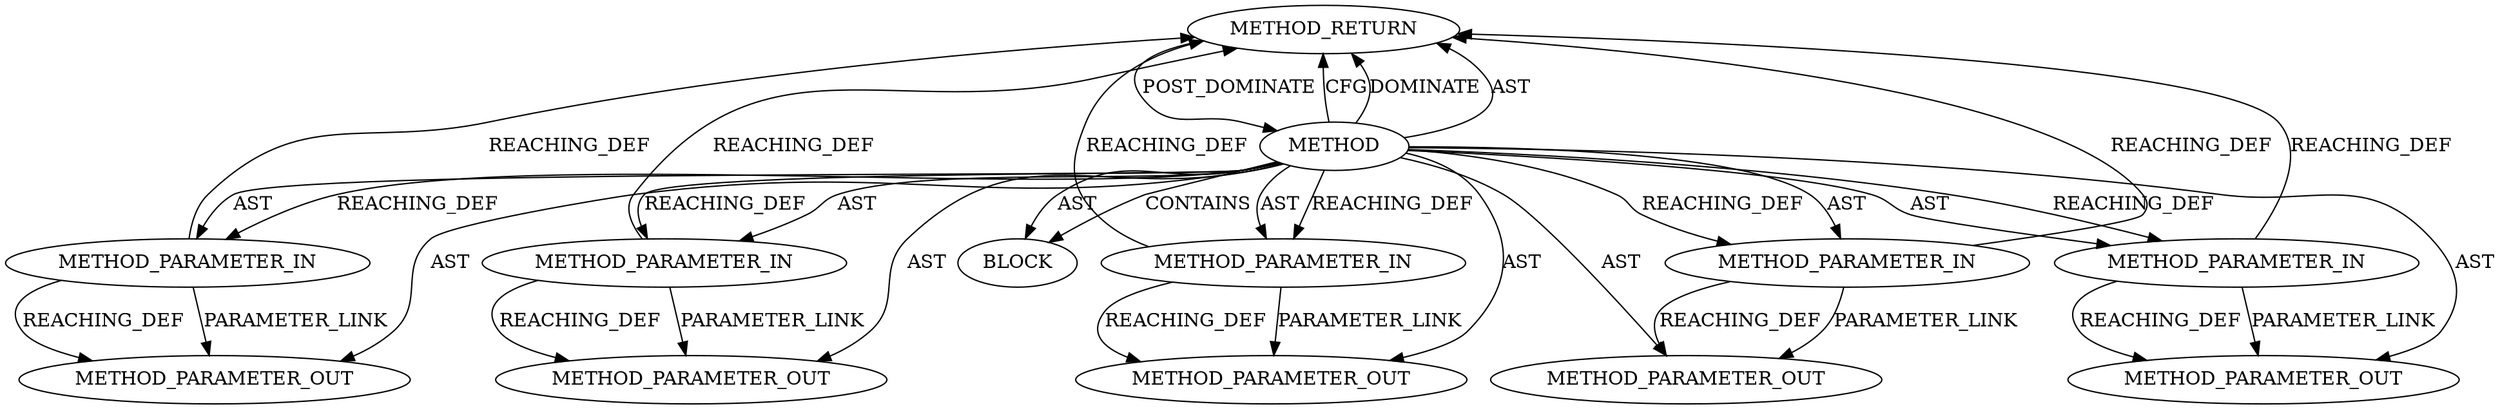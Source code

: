 digraph {
  20980 [label=METHOD_RETURN ORDER=2 CODE="RET" TYPE_FULL_NAME="ANY" EVALUATION_STRATEGY="BY_VALUE"]
  20979 [label=BLOCK ORDER=1 ARGUMENT_INDEX=1 CODE="<empty>" TYPE_FULL_NAME="ANY"]
  20977 [label=METHOD_PARAMETER_IN ORDER=4 CODE="p4" IS_VARIADIC=false TYPE_FULL_NAME="ANY" EVALUATION_STRATEGY="BY_VALUE" INDEX=4 NAME="p4"]
  20975 [label=METHOD_PARAMETER_IN ORDER=2 CODE="p2" IS_VARIADIC=false TYPE_FULL_NAME="ANY" EVALUATION_STRATEGY="BY_VALUE" INDEX=2 NAME="p2"]
  22401 [label=METHOD_PARAMETER_OUT ORDER=4 CODE="p4" IS_VARIADIC=false TYPE_FULL_NAME="ANY" EVALUATION_STRATEGY="BY_VALUE" INDEX=4 NAME="p4"]
  20978 [label=METHOD_PARAMETER_IN ORDER=5 CODE="p5" IS_VARIADIC=false TYPE_FULL_NAME="ANY" EVALUATION_STRATEGY="BY_VALUE" INDEX=5 NAME="p5"]
  22402 [label=METHOD_PARAMETER_OUT ORDER=5 CODE="p5" IS_VARIADIC=false TYPE_FULL_NAME="ANY" EVALUATION_STRATEGY="BY_VALUE" INDEX=5 NAME="p5"]
  20974 [label=METHOD_PARAMETER_IN ORDER=1 CODE="p1" IS_VARIADIC=false TYPE_FULL_NAME="ANY" EVALUATION_STRATEGY="BY_VALUE" INDEX=1 NAME="p1"]
  20973 [label=METHOD AST_PARENT_TYPE="NAMESPACE_BLOCK" AST_PARENT_FULL_NAME="<global>" ORDER=0 CODE="<empty>" FULL_NAME="sock_recv_errqueue" IS_EXTERNAL=true FILENAME="<empty>" SIGNATURE="" NAME="sock_recv_errqueue"]
  22400 [label=METHOD_PARAMETER_OUT ORDER=3 CODE="p3" IS_VARIADIC=false TYPE_FULL_NAME="ANY" EVALUATION_STRATEGY="BY_VALUE" INDEX=3 NAME="p3"]
  22399 [label=METHOD_PARAMETER_OUT ORDER=2 CODE="p2" IS_VARIADIC=false TYPE_FULL_NAME="ANY" EVALUATION_STRATEGY="BY_VALUE" INDEX=2 NAME="p2"]
  20976 [label=METHOD_PARAMETER_IN ORDER=3 CODE="p3" IS_VARIADIC=false TYPE_FULL_NAME="ANY" EVALUATION_STRATEGY="BY_VALUE" INDEX=3 NAME="p3"]
  22398 [label=METHOD_PARAMETER_OUT ORDER=1 CODE="p1" IS_VARIADIC=false TYPE_FULL_NAME="ANY" EVALUATION_STRATEGY="BY_VALUE" INDEX=1 NAME="p1"]
  20973 -> 22401 [label=AST ]
  20973 -> 20976 [label=AST ]
  20975 -> 22399 [label=REACHING_DEF VARIABLE="p2"]
  20973 -> 20979 [label=CONTAINS ]
  20973 -> 20974 [label=REACHING_DEF VARIABLE=""]
  20976 -> 22400 [label=REACHING_DEF VARIABLE="p3"]
  20974 -> 22398 [label=REACHING_DEF VARIABLE="p1"]
  20973 -> 20980 [label=CFG ]
  20974 -> 22398 [label=PARAMETER_LINK ]
  20980 -> 20973 [label=POST_DOMINATE ]
  20977 -> 22401 [label=PARAMETER_LINK ]
  20977 -> 22401 [label=REACHING_DEF VARIABLE="p4"]
  20973 -> 20978 [label=REACHING_DEF VARIABLE=""]
  20978 -> 20980 [label=REACHING_DEF VARIABLE="p5"]
  20973 -> 20977 [label=AST ]
  20976 -> 22400 [label=PARAMETER_LINK ]
  20975 -> 20980 [label=REACHING_DEF VARIABLE="p2"]
  20978 -> 22402 [label=REACHING_DEF VARIABLE="p5"]
  20973 -> 20977 [label=REACHING_DEF VARIABLE=""]
  20977 -> 20980 [label=REACHING_DEF VARIABLE="p4"]
  20973 -> 22399 [label=AST ]
  20978 -> 22402 [label=PARAMETER_LINK ]
  20973 -> 22402 [label=AST ]
  20974 -> 20980 [label=REACHING_DEF VARIABLE="p1"]
  20973 -> 20980 [label=DOMINATE ]
  20973 -> 20980 [label=AST ]
  20975 -> 22399 [label=PARAMETER_LINK ]
  20973 -> 20974 [label=AST ]
  20973 -> 20979 [label=AST ]
  20973 -> 22400 [label=AST ]
  20973 -> 20976 [label=REACHING_DEF VARIABLE=""]
  20973 -> 20978 [label=AST ]
  20973 -> 20975 [label=AST ]
  20976 -> 20980 [label=REACHING_DEF VARIABLE="p3"]
  20973 -> 22398 [label=AST ]
  20973 -> 20975 [label=REACHING_DEF VARIABLE=""]
}
